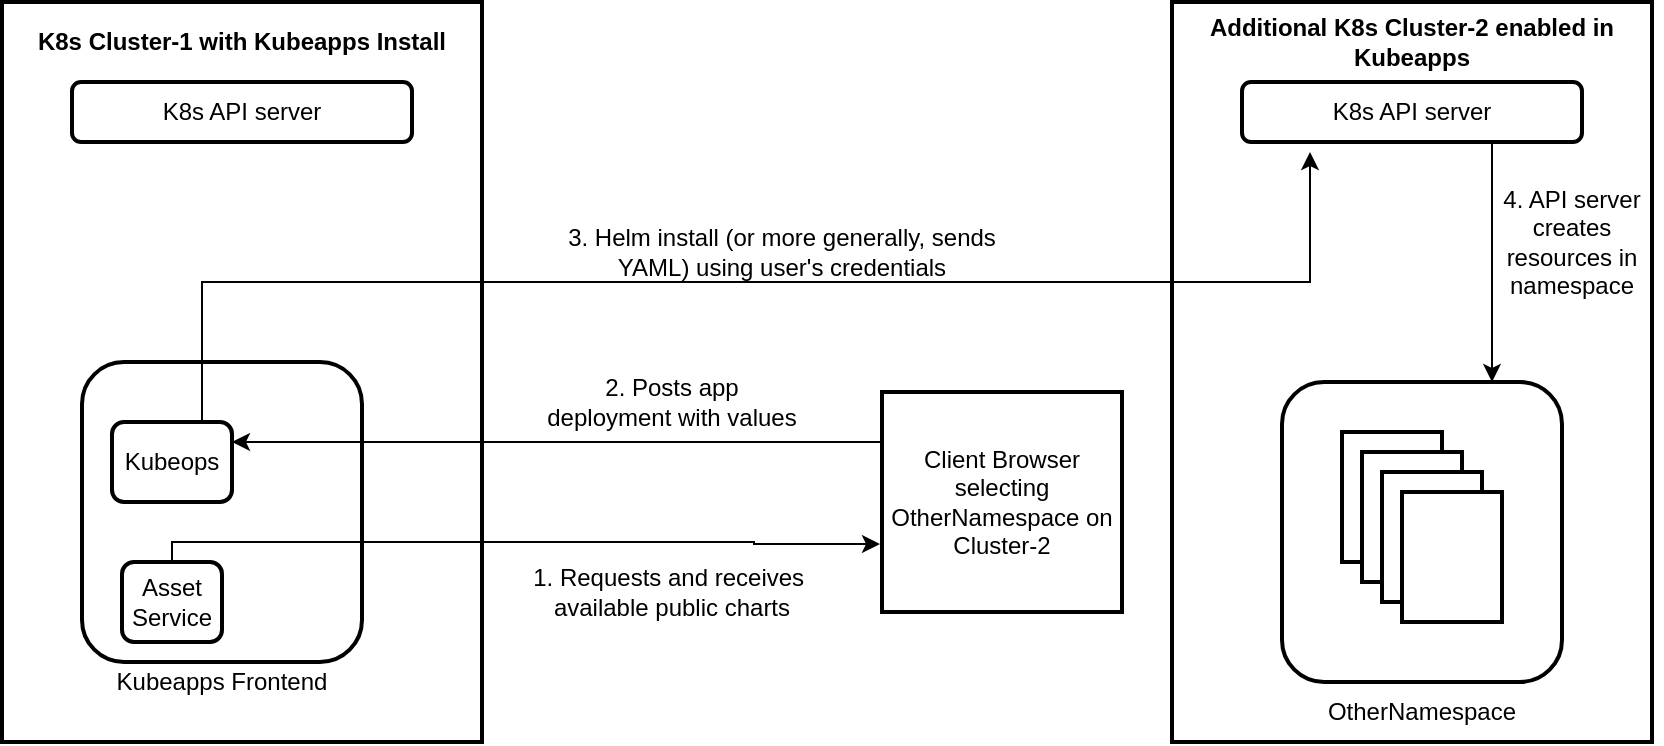 <mxfile version="13.1.2" type="device"><diagram id="h14SKYnxkYS7HBg96a1r" name="Page-1"><mxGraphModel dx="1422" dy="767" grid="1" gridSize="10" guides="1" tooltips="1" connect="1" arrows="1" fold="1" page="1" pageScale="1" pageWidth="850" pageHeight="1100" math="0" shadow="0"><root><mxCell id="0"/><mxCell id="1" parent="0"/><mxCell id="vAbKi5SRkeRa7JB_KDAj-1" value="" style="rounded=0;whiteSpace=wrap;html=1;strokeWidth=2;" parent="1" vertex="1"><mxGeometry x="140" y="90" width="240" height="370" as="geometry"/></mxCell><mxCell id="vAbKi5SRkeRa7JB_KDAj-2" value="K8s Cluster-1 with Kubeapps Install" style="text;html=1;strokeColor=none;fillColor=none;align=center;verticalAlign=middle;whiteSpace=wrap;rounded=0;fontStyle=1" parent="1" vertex="1"><mxGeometry x="140" y="100" width="240" height="20" as="geometry"/></mxCell><mxCell id="vAbKi5SRkeRa7JB_KDAj-5" value="" style="rounded=1;whiteSpace=wrap;html=1;strokeWidth=2;" parent="1" vertex="1"><mxGeometry x="180" y="270" width="140" height="150" as="geometry"/></mxCell><mxCell id="vAbKi5SRkeRa7JB_KDAj-6" value="&lt;div&gt;Kubeapps Frontend&lt;/div&gt;" style="text;html=1;strokeColor=none;fillColor=none;align=center;verticalAlign=middle;whiteSpace=wrap;rounded=0;" parent="1" vertex="1"><mxGeometry x="190" y="420" width="120" height="20" as="geometry"/></mxCell><mxCell id="vAbKi5SRkeRa7JB_KDAj-7" value="K8s API server" style="rounded=1;whiteSpace=wrap;html=1;strokeWidth=2;" parent="1" vertex="1"><mxGeometry x="175" y="130" width="170" height="30" as="geometry"/></mxCell><mxCell id="vAbKi5SRkeRa7JB_KDAj-37" style="edgeStyle=orthogonalEdgeStyle;rounded=0;orthogonalLoop=1;jettySize=auto;html=1;exitX=0.5;exitY=0;exitDx=0;exitDy=0;" parent="1" source="vAbKi5SRkeRa7JB_KDAj-8" edge="1"><mxGeometry relative="1" as="geometry"><mxPoint x="579" y="361" as="targetPoint"/><Array as="points"><mxPoint x="225" y="360"/><mxPoint x="516" y="360"/></Array></mxGeometry></mxCell><mxCell id="vAbKi5SRkeRa7JB_KDAj-8" value="Asset Service" style="rounded=1;whiteSpace=wrap;html=1;strokeWidth=2;" parent="1" vertex="1"><mxGeometry x="200" y="370" width="50" height="40" as="geometry"/></mxCell><mxCell id="vAbKi5SRkeRa7JB_KDAj-9" value="Kubeops" style="rounded=1;whiteSpace=wrap;html=1;strokeWidth=2;" parent="1" vertex="1"><mxGeometry x="195" y="300" width="60" height="40" as="geometry"/></mxCell><mxCell id="vAbKi5SRkeRa7JB_KDAj-27" value="" style="rounded=0;whiteSpace=wrap;html=1;strokeWidth=2;" parent="1" vertex="1"><mxGeometry x="725" y="90" width="240" height="370" as="geometry"/></mxCell><mxCell id="vAbKi5SRkeRa7JB_KDAj-28" value="Additional K8s Cluster-2 enabled in Kubeapps" style="text;html=1;strokeColor=none;fillColor=none;align=center;verticalAlign=middle;whiteSpace=wrap;rounded=0;fontStyle=1" parent="1" vertex="1"><mxGeometry x="720" y="90" width="250" height="40" as="geometry"/></mxCell><mxCell id="JlNKZkmNJYnmueCC_rRZ-9" style="edgeStyle=orthogonalEdgeStyle;rounded=0;orthogonalLoop=1;jettySize=auto;html=1;entryX=0.75;entryY=0;entryDx=0;entryDy=0;" edge="1" parent="1" source="vAbKi5SRkeRa7JB_KDAj-29" target="JlNKZkmNJYnmueCC_rRZ-2"><mxGeometry relative="1" as="geometry"><Array as="points"><mxPoint x="885" y="190"/><mxPoint x="885" y="190"/></Array></mxGeometry></mxCell><mxCell id="vAbKi5SRkeRa7JB_KDAj-29" value="K8s API server" style="rounded=1;whiteSpace=wrap;html=1;strokeWidth=2;" parent="1" vertex="1"><mxGeometry x="760" y="130" width="170" height="30" as="geometry"/></mxCell><mxCell id="vAbKi5SRkeRa7JB_KDAj-39" style="edgeStyle=orthogonalEdgeStyle;rounded=0;orthogonalLoop=1;jettySize=auto;html=1;exitX=0;exitY=0.25;exitDx=0;exitDy=0;entryX=1;entryY=0.25;entryDx=0;entryDy=0;" parent="1" source="vAbKi5SRkeRa7JB_KDAj-30" target="vAbKi5SRkeRa7JB_KDAj-9" edge="1"><mxGeometry relative="1" as="geometry"><Array as="points"><mxPoint x="580" y="310"/></Array></mxGeometry></mxCell><mxCell id="vAbKi5SRkeRa7JB_KDAj-30" value="Client Browser selecting OtherNamespace on Cluster-2" style="rounded=0;whiteSpace=wrap;html=1;strokeWidth=2;" parent="1" vertex="1"><mxGeometry x="580" y="285" width="120" height="110" as="geometry"/></mxCell><mxCell id="vAbKi5SRkeRa7JB_KDAj-38" value="&lt;div&gt;1. Requests and receives&amp;nbsp; available public charts&lt;br&gt;&lt;/div&gt;" style="text;html=1;strokeColor=none;fillColor=none;align=center;verticalAlign=middle;whiteSpace=wrap;rounded=0;" parent="1" vertex="1"><mxGeometry x="400" y="360" width="150" height="50" as="geometry"/></mxCell><mxCell id="vAbKi5SRkeRa7JB_KDAj-40" value="2. Posts app deployment with values" style="text;html=1;strokeColor=none;fillColor=none;align=center;verticalAlign=middle;whiteSpace=wrap;rounded=0;" parent="1" vertex="1"><mxGeometry x="410" y="270" width="130" height="40" as="geometry"/></mxCell><mxCell id="vAbKi5SRkeRa7JB_KDAj-46" value="3. Helm install (or more generally, sends YAML) using user's credentials" style="text;html=1;strokeColor=none;fillColor=none;align=center;verticalAlign=middle;whiteSpace=wrap;rounded=0;" parent="1" vertex="1"><mxGeometry x="410" y="200" width="240" height="30" as="geometry"/></mxCell><mxCell id="vAbKi5SRkeRa7JB_KDAj-45" style="edgeStyle=orthogonalEdgeStyle;rounded=0;orthogonalLoop=1;jettySize=auto;html=1;exitX=0.75;exitY=0;exitDx=0;exitDy=0;entryX=0.2;entryY=1.167;entryDx=0;entryDy=0;entryPerimeter=0;" parent="1" source="vAbKi5SRkeRa7JB_KDAj-9" target="vAbKi5SRkeRa7JB_KDAj-29" edge="1"><mxGeometry relative="1" as="geometry"/></mxCell><mxCell id="JlNKZkmNJYnmueCC_rRZ-7" value="" style="group" vertex="1" connectable="0" parent="1"><mxGeometry x="780" y="280" width="140" height="150" as="geometry"/></mxCell><mxCell id="JlNKZkmNJYnmueCC_rRZ-2" value="" style="rounded=1;whiteSpace=wrap;html=1;strokeWidth=2;" vertex="1" parent="JlNKZkmNJYnmueCC_rRZ-7"><mxGeometry width="140" height="150" as="geometry"/></mxCell><mxCell id="JlNKZkmNJYnmueCC_rRZ-3" value="" style="rounded=0;whiteSpace=wrap;html=1;strokeWidth=2;" vertex="1" parent="JlNKZkmNJYnmueCC_rRZ-7"><mxGeometry x="30" y="25" width="50" height="65" as="geometry"/></mxCell><mxCell id="JlNKZkmNJYnmueCC_rRZ-4" value="" style="rounded=0;whiteSpace=wrap;html=1;strokeWidth=2;" vertex="1" parent="JlNKZkmNJYnmueCC_rRZ-7"><mxGeometry x="40" y="35" width="50" height="65" as="geometry"/></mxCell><mxCell id="JlNKZkmNJYnmueCC_rRZ-5" value="" style="rounded=0;whiteSpace=wrap;html=1;strokeWidth=2;" vertex="1" parent="JlNKZkmNJYnmueCC_rRZ-7"><mxGeometry x="50" y="45" width="50" height="65" as="geometry"/></mxCell><mxCell id="JlNKZkmNJYnmueCC_rRZ-6" value="" style="rounded=0;whiteSpace=wrap;html=1;strokeWidth=2;" vertex="1" parent="JlNKZkmNJYnmueCC_rRZ-7"><mxGeometry x="60" y="55" width="50" height="65" as="geometry"/></mxCell><mxCell id="JlNKZkmNJYnmueCC_rRZ-8" value="&lt;div&gt;OtherNamespace&lt;/div&gt;" style="text;html=1;strokeColor=none;fillColor=none;align=center;verticalAlign=middle;whiteSpace=wrap;rounded=0;" vertex="1" parent="1"><mxGeometry x="780" y="430" width="140" height="30" as="geometry"/></mxCell><mxCell id="JlNKZkmNJYnmueCC_rRZ-10" value="4. API server creates resources in namespace" style="text;html=1;strokeColor=none;fillColor=none;align=center;verticalAlign=middle;whiteSpace=wrap;rounded=0;" vertex="1" parent="1"><mxGeometry x="885" y="180" width="80" height="60" as="geometry"/></mxCell></root></mxGraphModel></diagram></mxfile>